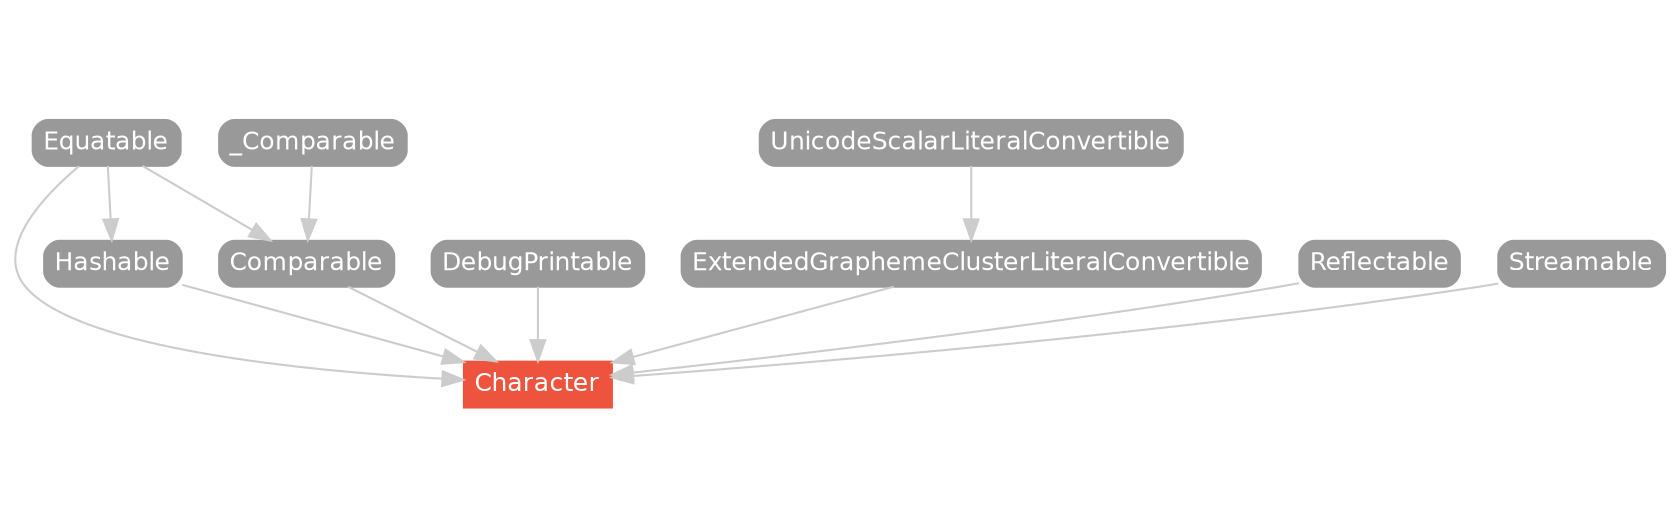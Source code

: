 strict digraph "Character - Type Hierarchy - SwiftDoc.org" {
    pad="0.1,0.8"
    node [shape=box, style="filled,rounded", color="#999999", fillcolor="#999999", fontcolor=white, fontname=Helvetica, fontnames="Helvetica,sansserif", fontsize=12, margin="0.07,0.05", height="0.3"]
    edge [color="#cccccc"]
    "Character" [URL="/type/Character/", style="filled", fillcolor="#ee543d", color="#ee543d"]
    "Comparable" [URL="/protocol/Comparable/"]
    "DebugPrintable" [URL="/protocol/DebugPrintable/"]
    "Equatable" [URL="/protocol/Equatable/"]
    "ExtendedGraphemeClusterLiteralConvertible" [URL="/protocol/ExtendedGraphemeClusterLiteralConvertible/"]
    "Hashable" [URL="/protocol/Hashable/"]
    "Reflectable" [URL="/protocol/Reflectable/"]
    "Streamable" [URL="/protocol/Streamable/"]
    "UnicodeScalarLiteralConvertible" [URL="/protocol/UnicodeScalarLiteralConvertible/"]
    "_Comparable" [URL="/protocol/_Comparable/"]    "ExtendedGraphemeClusterLiteralConvertible" -> "Character"
    "Equatable" -> "Character"
    "Hashable" -> "Character"
    "Comparable" -> "Character"
    "DebugPrintable" -> "Character"
    "Reflectable" -> "Character"
    "Streamable" -> "Character"
    "UnicodeScalarLiteralConvertible" -> "ExtendedGraphemeClusterLiteralConvertible"
    "Equatable" -> "Hashable"
    "_Comparable" -> "Comparable"
    "Equatable" -> "Comparable"
    subgraph Types {
        rank = max; "Character";
    }
}